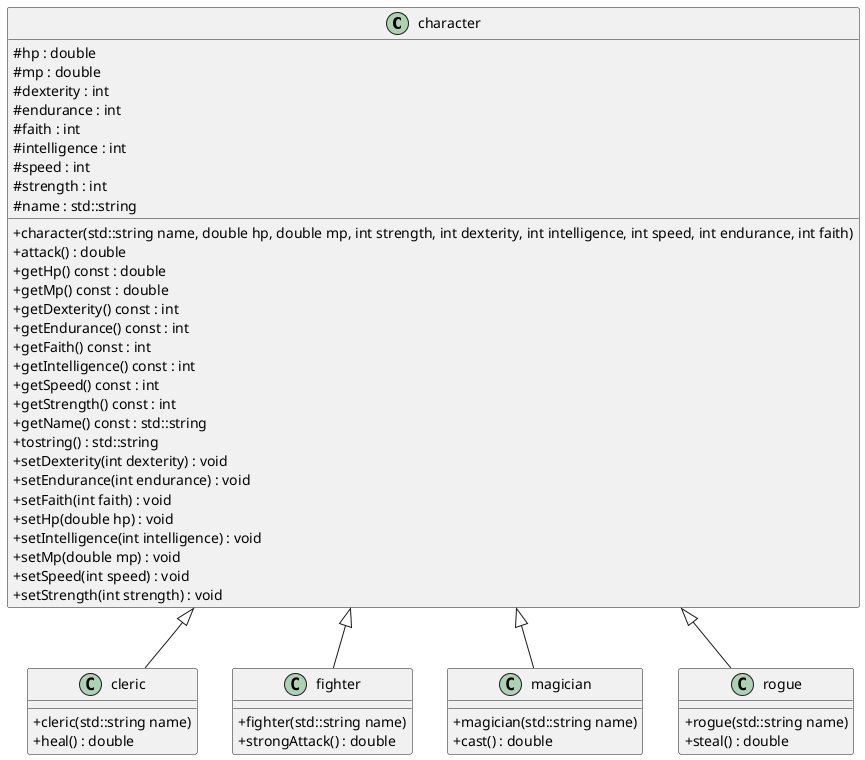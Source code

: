 @startuml


skinparam ClassAttributeIconSize 0


/' Objects '/

class character {
	+character(std::string name, double hp, double mp, int strength, int dexterity, int intelligence, int speed, int endurance, int faith)
	+attack() : double
	+getHp() const : double 
	+getMp() const : double 
	#hp : double
	#mp : double
	#dexterity : int
	#endurance : int
	#faith : int
	+getDexterity() const : int 
	+getEndurance() const : int 
	+getFaith() const : int 
	+getIntelligence() const : int 
	+getSpeed() const : int 
	+getStrength() const : int 
	#intelligence : int
	#speed : int
	#strength : int
	+getName() const : std::string 
	#name : std::string
	+tostring() : std::string
	+setDexterity(int dexterity) : void
	+setEndurance(int endurance) : void
	+setFaith(int faith) : void
	+setHp(double hp) : void
	+setIntelligence(int intelligence) : void
	+setMp(double mp) : void
	+setSpeed(int speed) : void
	+setStrength(int strength) : void
}


class cleric {
	+cleric(std::string name)
	+heal() : double
}


class fighter {
	+fighter(std::string name)
	+strongAttack() : double
}


class magician {
	+magician(std::string name)
	+cast() : double
}


class rogue {
	+rogue(std::string name)
	+steal() : double
}





/' Inheritance relationships '/

character <|-- cleric


character <|-- fighter


character <|-- magician


character <|-- rogue





/' Aggregation relationships '/





/' Nested objects '/



@enduml
